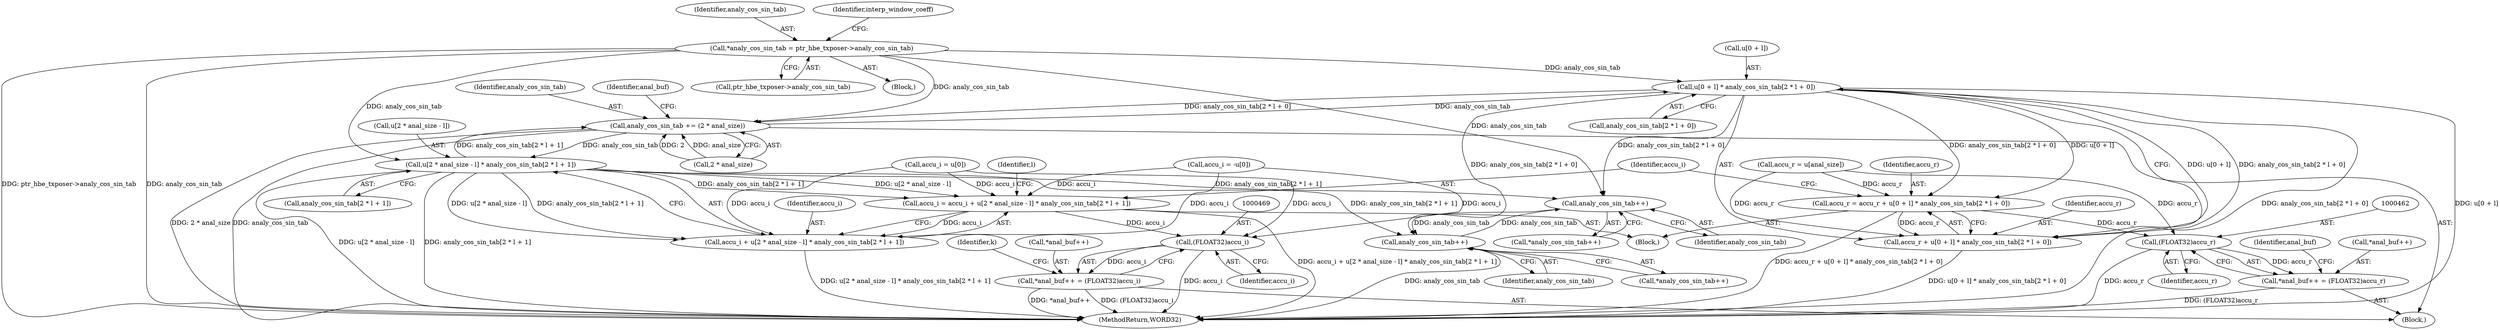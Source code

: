 digraph "0_Android_04e8cd58f075bec5892e369c8deebca9c67e855c_2@pointer" {
"1000145" [label="(Call,*analy_cos_sin_tab = ptr_hbe_txposer->analy_cos_sin_tab)"];
"1000420" [label="(Call,u[0 + l] * analy_cos_sin_tab[2 * l + 0])"];
"1000416" [label="(Call,accu_r = accu_r + u[0 + l] * analy_cos_sin_tab[2 * l + 0])"];
"1000418" [label="(Call,accu_r + u[0 + l] * analy_cos_sin_tab[2 * l + 0])"];
"1000461" [label="(Call,(FLOAT32)accu_r)"];
"1000457" [label="(Call,*anal_buf++ = (FLOAT32)accu_r)"];
"1000452" [label="(Call,analy_cos_sin_tab += (2 * anal_size))"];
"1000437" [label="(Call,u[2 * anal_size - l] * analy_cos_sin_tab[2 * l + 1])"];
"1000433" [label="(Call,accu_i = accu_i + u[2 * anal_size - l] * analy_cos_sin_tab[2 * l + 1])"];
"1000435" [label="(Call,accu_i + u[2 * anal_size - l] * analy_cos_sin_tab[2 * l + 1])"];
"1000468" [label="(Call,(FLOAT32)accu_i)"];
"1000464" [label="(Call,*anal_buf++ = (FLOAT32)accu_i)"];
"1000499" [label="(Call,analy_cos_sin_tab++)"];
"1000510" [label="(Call,analy_cos_sin_tab++)"];
"1000146" [label="(Identifier,analy_cos_sin_tab)"];
"1000445" [label="(Call,analy_cos_sin_tab[2 * l + 1])"];
"1000394" [label="(Call,accu_i = u[0])"];
"1000465" [label="(Call,*anal_buf++)"];
"1000498" [label="(Call,*analy_cos_sin_tab++)"];
"1000436" [label="(Identifier,accu_i)"];
"1000383" [label="(Identifier,k)"];
"1000435" [label="(Call,accu_i + u[2 * anal_size - l] * analy_cos_sin_tab[2 * l + 1])"];
"1000415" [label="(Block,)"];
"1000452" [label="(Call,analy_cos_sin_tab += (2 * anal_size))"];
"1000414" [label="(Identifier,l)"];
"1000500" [label="(Identifier,analy_cos_sin_tab)"];
"1000152" [label="(Identifier,interp_window_coeff)"];
"1000437" [label="(Call,u[2 * anal_size - l] * analy_cos_sin_tab[2 * l + 1])"];
"1000457" [label="(Call,*anal_buf++ = (FLOAT32)accu_r)"];
"1000147" [label="(Call,ptr_hbe_txposer->analy_cos_sin_tab)"];
"1000458" [label="(Call,*anal_buf++)"];
"1000464" [label="(Call,*anal_buf++ = (FLOAT32)accu_i)"];
"1000385" [label="(Call,accu_r = u[anal_size])"];
"1000434" [label="(Identifier,accu_i)"];
"1000419" [label="(Identifier,accu_r)"];
"1000579" [label="(MethodReturn,WORD32)"];
"1000426" [label="(Call,analy_cos_sin_tab[2 * l + 0])"];
"1000461" [label="(Call,(FLOAT32)accu_r)"];
"1000509" [label="(Call,*analy_cos_sin_tab++)"];
"1000418" [label="(Call,accu_r + u[0 + l] * analy_cos_sin_tab[2 * l + 0])"];
"1000468" [label="(Call,(FLOAT32)accu_i)"];
"1000470" [label="(Identifier,accu_i)"];
"1000433" [label="(Call,accu_i = accu_i + u[2 * anal_size - l] * analy_cos_sin_tab[2 * l + 1])"];
"1000400" [label="(Call,accu_i = -u[0])"];
"1000131" [label="(Block,)"];
"1000499" [label="(Call,analy_cos_sin_tab++)"];
"1000463" [label="(Identifier,accu_r)"];
"1000454" [label="(Call,2 * anal_size)"];
"1000453" [label="(Identifier,analy_cos_sin_tab)"];
"1000511" [label="(Identifier,analy_cos_sin_tab)"];
"1000510" [label="(Call,analy_cos_sin_tab++)"];
"1000467" [label="(Identifier,anal_buf)"];
"1000416" [label="(Call,accu_r = accu_r + u[0 + l] * analy_cos_sin_tab[2 * l + 0])"];
"1000438" [label="(Call,u[2 * anal_size - l])"];
"1000417" [label="(Identifier,accu_r)"];
"1000420" [label="(Call,u[0 + l] * analy_cos_sin_tab[2 * l + 0])"];
"1000384" [label="(Block,)"];
"1000421" [label="(Call,u[0 + l])"];
"1000460" [label="(Identifier,anal_buf)"];
"1000145" [label="(Call,*analy_cos_sin_tab = ptr_hbe_txposer->analy_cos_sin_tab)"];
"1000145" -> "1000131"  [label="AST: "];
"1000145" -> "1000147"  [label="CFG: "];
"1000146" -> "1000145"  [label="AST: "];
"1000147" -> "1000145"  [label="AST: "];
"1000152" -> "1000145"  [label="CFG: "];
"1000145" -> "1000579"  [label="DDG: analy_cos_sin_tab"];
"1000145" -> "1000579"  [label="DDG: ptr_hbe_txposer->analy_cos_sin_tab"];
"1000145" -> "1000420"  [label="DDG: analy_cos_sin_tab"];
"1000145" -> "1000437"  [label="DDG: analy_cos_sin_tab"];
"1000145" -> "1000452"  [label="DDG: analy_cos_sin_tab"];
"1000145" -> "1000499"  [label="DDG: analy_cos_sin_tab"];
"1000420" -> "1000418"  [label="AST: "];
"1000420" -> "1000426"  [label="CFG: "];
"1000421" -> "1000420"  [label="AST: "];
"1000426" -> "1000420"  [label="AST: "];
"1000418" -> "1000420"  [label="CFG: "];
"1000420" -> "1000579"  [label="DDG: analy_cos_sin_tab[2 * l + 0]"];
"1000420" -> "1000579"  [label="DDG: u[0 + l]"];
"1000420" -> "1000416"  [label="DDG: u[0 + l]"];
"1000420" -> "1000416"  [label="DDG: analy_cos_sin_tab[2 * l + 0]"];
"1000420" -> "1000418"  [label="DDG: u[0 + l]"];
"1000420" -> "1000418"  [label="DDG: analy_cos_sin_tab[2 * l + 0]"];
"1000452" -> "1000420"  [label="DDG: analy_cos_sin_tab"];
"1000420" -> "1000452"  [label="DDG: analy_cos_sin_tab[2 * l + 0]"];
"1000420" -> "1000499"  [label="DDG: analy_cos_sin_tab[2 * l + 0]"];
"1000420" -> "1000510"  [label="DDG: analy_cos_sin_tab[2 * l + 0]"];
"1000416" -> "1000415"  [label="AST: "];
"1000416" -> "1000418"  [label="CFG: "];
"1000417" -> "1000416"  [label="AST: "];
"1000418" -> "1000416"  [label="AST: "];
"1000434" -> "1000416"  [label="CFG: "];
"1000416" -> "1000579"  [label="DDG: accu_r + u[0 + l] * analy_cos_sin_tab[2 * l + 0]"];
"1000385" -> "1000416"  [label="DDG: accu_r"];
"1000416" -> "1000418"  [label="DDG: accu_r"];
"1000416" -> "1000461"  [label="DDG: accu_r"];
"1000419" -> "1000418"  [label="AST: "];
"1000418" -> "1000579"  [label="DDG: u[0 + l] * analy_cos_sin_tab[2 * l + 0]"];
"1000385" -> "1000418"  [label="DDG: accu_r"];
"1000461" -> "1000457"  [label="AST: "];
"1000461" -> "1000463"  [label="CFG: "];
"1000462" -> "1000461"  [label="AST: "];
"1000463" -> "1000461"  [label="AST: "];
"1000457" -> "1000461"  [label="CFG: "];
"1000461" -> "1000579"  [label="DDG: accu_r"];
"1000461" -> "1000457"  [label="DDG: accu_r"];
"1000385" -> "1000461"  [label="DDG: accu_r"];
"1000457" -> "1000384"  [label="AST: "];
"1000458" -> "1000457"  [label="AST: "];
"1000467" -> "1000457"  [label="CFG: "];
"1000457" -> "1000579"  [label="DDG: (FLOAT32)accu_r"];
"1000452" -> "1000384"  [label="AST: "];
"1000452" -> "1000454"  [label="CFG: "];
"1000453" -> "1000452"  [label="AST: "];
"1000454" -> "1000452"  [label="AST: "];
"1000460" -> "1000452"  [label="CFG: "];
"1000452" -> "1000579"  [label="DDG: analy_cos_sin_tab"];
"1000452" -> "1000579"  [label="DDG: 2 * anal_size"];
"1000452" -> "1000437"  [label="DDG: analy_cos_sin_tab"];
"1000454" -> "1000452"  [label="DDG: 2"];
"1000454" -> "1000452"  [label="DDG: anal_size"];
"1000437" -> "1000452"  [label="DDG: analy_cos_sin_tab[2 * l + 1]"];
"1000437" -> "1000435"  [label="AST: "];
"1000437" -> "1000445"  [label="CFG: "];
"1000438" -> "1000437"  [label="AST: "];
"1000445" -> "1000437"  [label="AST: "];
"1000435" -> "1000437"  [label="CFG: "];
"1000437" -> "1000579"  [label="DDG: u[2 * anal_size - l]"];
"1000437" -> "1000579"  [label="DDG: analy_cos_sin_tab[2 * l + 1]"];
"1000437" -> "1000433"  [label="DDG: u[2 * anal_size - l]"];
"1000437" -> "1000433"  [label="DDG: analy_cos_sin_tab[2 * l + 1]"];
"1000437" -> "1000435"  [label="DDG: u[2 * anal_size - l]"];
"1000437" -> "1000435"  [label="DDG: analy_cos_sin_tab[2 * l + 1]"];
"1000437" -> "1000499"  [label="DDG: analy_cos_sin_tab[2 * l + 1]"];
"1000437" -> "1000510"  [label="DDG: analy_cos_sin_tab[2 * l + 1]"];
"1000433" -> "1000415"  [label="AST: "];
"1000433" -> "1000435"  [label="CFG: "];
"1000434" -> "1000433"  [label="AST: "];
"1000435" -> "1000433"  [label="AST: "];
"1000414" -> "1000433"  [label="CFG: "];
"1000433" -> "1000579"  [label="DDG: accu_i + u[2 * anal_size - l] * analy_cos_sin_tab[2 * l + 1]"];
"1000400" -> "1000433"  [label="DDG: accu_i"];
"1000394" -> "1000433"  [label="DDG: accu_i"];
"1000433" -> "1000435"  [label="DDG: accu_i"];
"1000433" -> "1000468"  [label="DDG: accu_i"];
"1000436" -> "1000435"  [label="AST: "];
"1000435" -> "1000579"  [label="DDG: u[2 * anal_size - l] * analy_cos_sin_tab[2 * l + 1]"];
"1000400" -> "1000435"  [label="DDG: accu_i"];
"1000394" -> "1000435"  [label="DDG: accu_i"];
"1000468" -> "1000464"  [label="AST: "];
"1000468" -> "1000470"  [label="CFG: "];
"1000469" -> "1000468"  [label="AST: "];
"1000470" -> "1000468"  [label="AST: "];
"1000464" -> "1000468"  [label="CFG: "];
"1000468" -> "1000579"  [label="DDG: accu_i"];
"1000468" -> "1000464"  [label="DDG: accu_i"];
"1000400" -> "1000468"  [label="DDG: accu_i"];
"1000394" -> "1000468"  [label="DDG: accu_i"];
"1000464" -> "1000384"  [label="AST: "];
"1000465" -> "1000464"  [label="AST: "];
"1000383" -> "1000464"  [label="CFG: "];
"1000464" -> "1000579"  [label="DDG: *anal_buf++"];
"1000464" -> "1000579"  [label="DDG: (FLOAT32)accu_i"];
"1000499" -> "1000498"  [label="AST: "];
"1000499" -> "1000500"  [label="CFG: "];
"1000500" -> "1000499"  [label="AST: "];
"1000498" -> "1000499"  [label="CFG: "];
"1000510" -> "1000499"  [label="DDG: analy_cos_sin_tab"];
"1000499" -> "1000510"  [label="DDG: analy_cos_sin_tab"];
"1000510" -> "1000509"  [label="AST: "];
"1000510" -> "1000511"  [label="CFG: "];
"1000511" -> "1000510"  [label="AST: "];
"1000509" -> "1000510"  [label="CFG: "];
"1000510" -> "1000579"  [label="DDG: analy_cos_sin_tab"];
}

